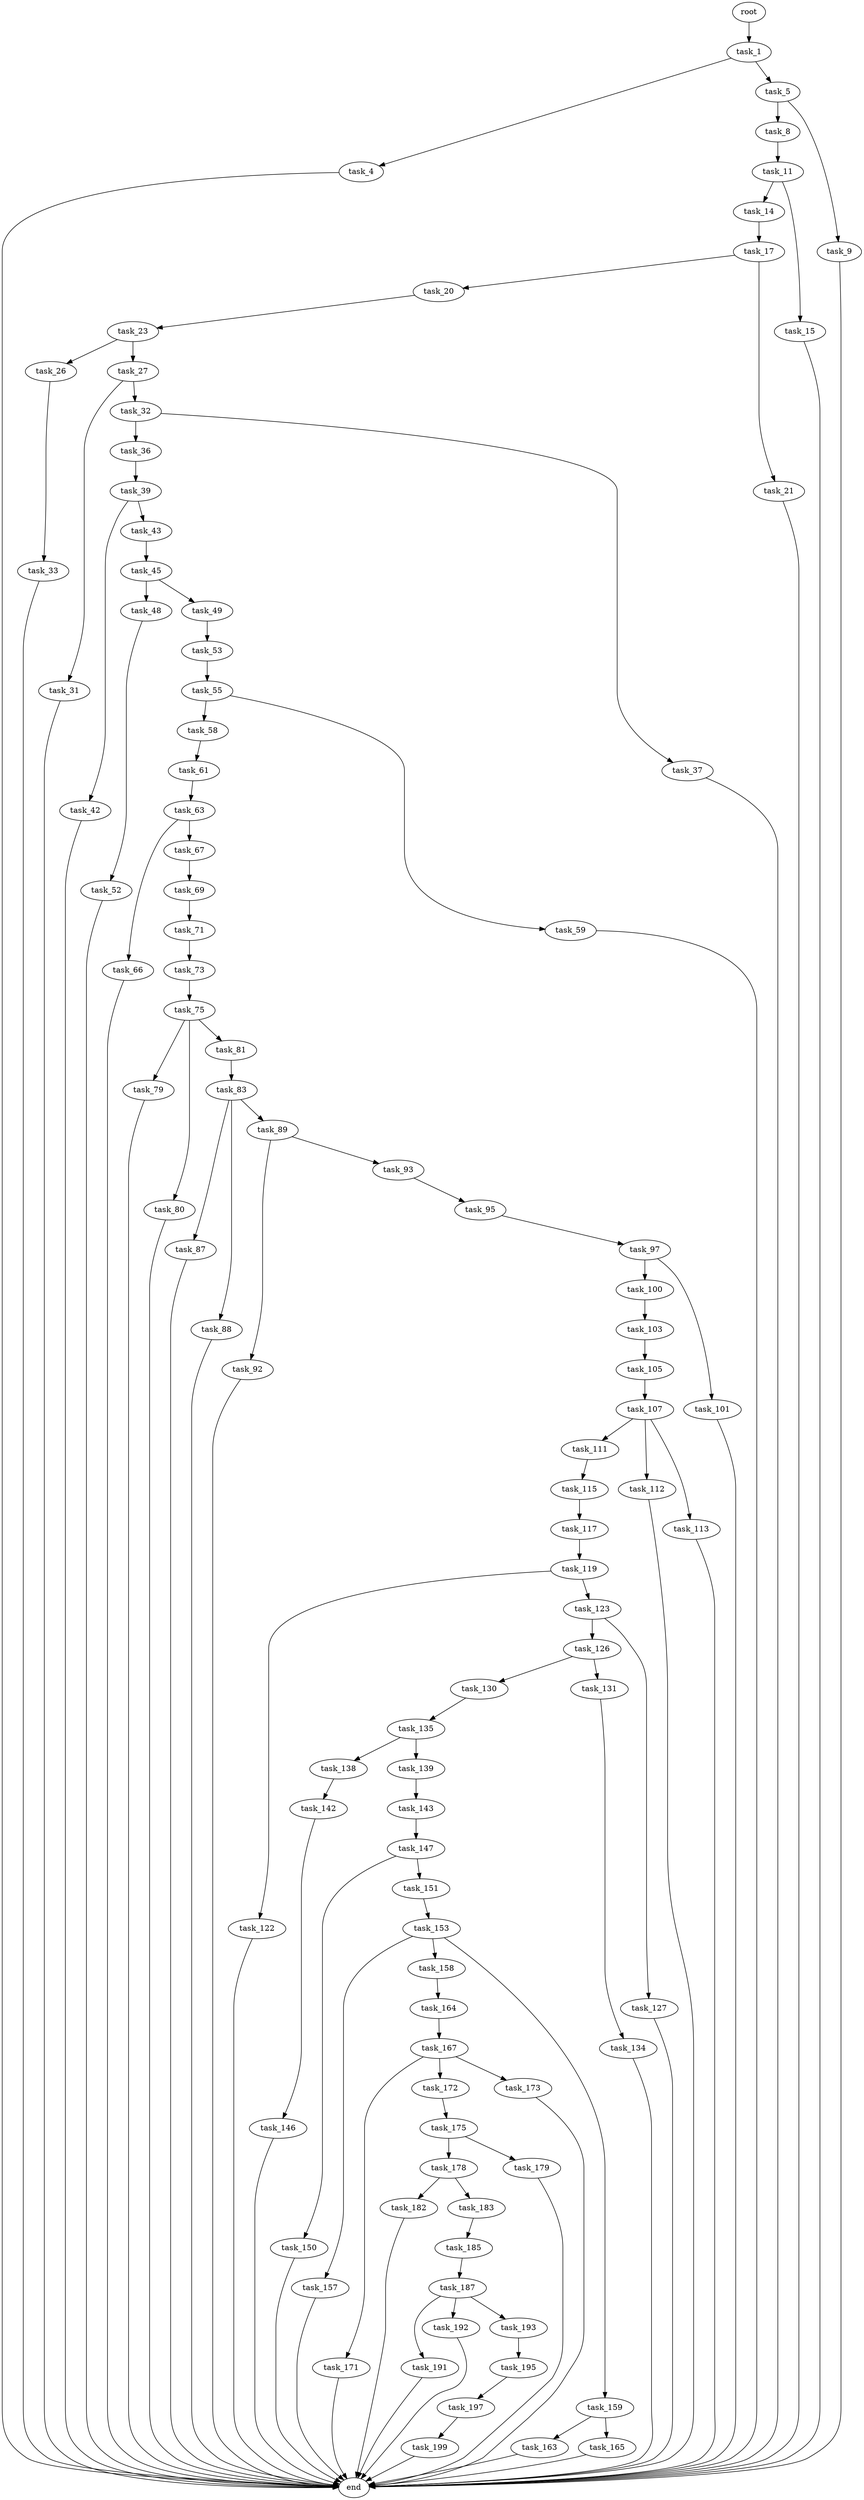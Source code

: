digraph G {
  root [size="0.000000"];
  task_1 [size="315991447335.000000"];
  task_4 [size="29263752382.000000"];
  task_5 [size="782757789696.000000"];
  end [size="0.000000"];
  task_8 [size="16180513610.000000"];
  task_9 [size="310656449.000000"];
  task_11 [size="134217728000.000000"];
  task_14 [size="4975891474.000000"];
  task_15 [size="35196488233.000000"];
  task_17 [size="1073741824000.000000"];
  task_20 [size="420727163587.000000"];
  task_21 [size="368293445632.000000"];
  task_23 [size="834898951172.000000"];
  task_26 [size="193242524184.000000"];
  task_27 [size="231928233984.000000"];
  task_33 [size="1129290636.000000"];
  task_31 [size="369210689887.000000"];
  task_32 [size="231928233984.000000"];
  task_36 [size="368293445632.000000"];
  task_37 [size="13264002584.000000"];
  task_39 [size="28991029248.000000"];
  task_42 [size="100182542423.000000"];
  task_43 [size="512506169533.000000"];
  task_45 [size="7854509852.000000"];
  task_48 [size="243221443943.000000"];
  task_49 [size="1073741824000.000000"];
  task_52 [size="7037424930.000000"];
  task_53 [size="549755813888.000000"];
  task_55 [size="351490547147.000000"];
  task_58 [size="193594581116.000000"];
  task_59 [size="590061751044.000000"];
  task_61 [size="37678826691.000000"];
  task_63 [size="636323670016.000000"];
  task_66 [size="3181905458.000000"];
  task_67 [size="595520965530.000000"];
  task_69 [size="635828222588.000000"];
  task_71 [size="134217728000.000000"];
  task_73 [size="6169334466.000000"];
  task_75 [size="36803120905.000000"];
  task_79 [size="68719476736.000000"];
  task_80 [size="392631015908.000000"];
  task_81 [size="368293445632.000000"];
  task_83 [size="136896757425.000000"];
  task_87 [size="68719476736.000000"];
  task_88 [size="31317105518.000000"];
  task_89 [size="588470832287.000000"];
  task_92 [size="231928233984.000000"];
  task_93 [size="169994284680.000000"];
  task_95 [size="968968449958.000000"];
  task_97 [size="63410171010.000000"];
  task_100 [size="326668667233.000000"];
  task_101 [size="19322324218.000000"];
  task_103 [size="286693643255.000000"];
  task_105 [size="28991029248.000000"];
  task_107 [size="25987340680.000000"];
  task_111 [size="948898006331.000000"];
  task_112 [size="134217728000.000000"];
  task_113 [size="81177906996.000000"];
  task_115 [size="33865052053.000000"];
  task_117 [size="177931025940.000000"];
  task_119 [size="8589934592.000000"];
  task_122 [size="134217728000.000000"];
  task_123 [size="28991029248.000000"];
  task_126 [size="22827735782.000000"];
  task_127 [size="8589934592.000000"];
  task_130 [size="28991029248.000000"];
  task_131 [size="32787912938.000000"];
  task_135 [size="25779240000.000000"];
  task_134 [size="7296596158.000000"];
  task_138 [size="831771934552.000000"];
  task_139 [size="1092143516612.000000"];
  task_142 [size="564522013.000000"];
  task_143 [size="320614527815.000000"];
  task_146 [size="269868772475.000000"];
  task_147 [size="118502499636.000000"];
  task_150 [size="980532226811.000000"];
  task_151 [size="422792570759.000000"];
  task_153 [size="282162751875.000000"];
  task_157 [size="81087830203.000000"];
  task_158 [size="782757789696.000000"];
  task_159 [size="68719476736.000000"];
  task_164 [size="134217728000.000000"];
  task_163 [size="29050588094.000000"];
  task_165 [size="782757789696.000000"];
  task_167 [size="100636928629.000000"];
  task_171 [size="16419819910.000000"];
  task_172 [size="134217728000.000000"];
  task_173 [size="882559478268.000000"];
  task_175 [size="357903606169.000000"];
  task_178 [size="194769805988.000000"];
  task_179 [size="231928233984.000000"];
  task_182 [size="4701696765.000000"];
  task_183 [size="94753853732.000000"];
  task_185 [size="37717445175.000000"];
  task_187 [size="137781914112.000000"];
  task_191 [size="11137115591.000000"];
  task_192 [size="134217728000.000000"];
  task_193 [size="948484363.000000"];
  task_195 [size="483329570756.000000"];
  task_197 [size="8966971262.000000"];
  task_199 [size="368293445632.000000"];

  root -> task_1 [size="1.000000"];
  task_1 -> task_4 [size="209715200.000000"];
  task_1 -> task_5 [size="209715200.000000"];
  task_4 -> end [size="1.000000"];
  task_5 -> task_8 [size="679477248.000000"];
  task_5 -> task_9 [size="679477248.000000"];
  task_8 -> task_11 [size="679477248.000000"];
  task_9 -> end [size="1.000000"];
  task_11 -> task_14 [size="209715200.000000"];
  task_11 -> task_15 [size="209715200.000000"];
  task_14 -> task_17 [size="134217728.000000"];
  task_15 -> end [size="1.000000"];
  task_17 -> task_20 [size="838860800.000000"];
  task_17 -> task_21 [size="838860800.000000"];
  task_20 -> task_23 [size="679477248.000000"];
  task_21 -> end [size="1.000000"];
  task_23 -> task_26 [size="536870912.000000"];
  task_23 -> task_27 [size="536870912.000000"];
  task_26 -> task_33 [size="134217728.000000"];
  task_27 -> task_31 [size="301989888.000000"];
  task_27 -> task_32 [size="301989888.000000"];
  task_33 -> end [size="1.000000"];
  task_31 -> end [size="1.000000"];
  task_32 -> task_36 [size="301989888.000000"];
  task_32 -> task_37 [size="301989888.000000"];
  task_36 -> task_39 [size="411041792.000000"];
  task_37 -> end [size="1.000000"];
  task_39 -> task_42 [size="75497472.000000"];
  task_39 -> task_43 [size="75497472.000000"];
  task_42 -> end [size="1.000000"];
  task_43 -> task_45 [size="411041792.000000"];
  task_45 -> task_48 [size="411041792.000000"];
  task_45 -> task_49 [size="411041792.000000"];
  task_48 -> task_52 [size="301989888.000000"];
  task_49 -> task_53 [size="838860800.000000"];
  task_52 -> end [size="1.000000"];
  task_53 -> task_55 [size="536870912.000000"];
  task_55 -> task_58 [size="411041792.000000"];
  task_55 -> task_59 [size="411041792.000000"];
  task_58 -> task_61 [size="209715200.000000"];
  task_59 -> end [size="1.000000"];
  task_61 -> task_63 [size="33554432.000000"];
  task_63 -> task_66 [size="838860800.000000"];
  task_63 -> task_67 [size="838860800.000000"];
  task_66 -> end [size="1.000000"];
  task_67 -> task_69 [size="679477248.000000"];
  task_69 -> task_71 [size="536870912.000000"];
  task_71 -> task_73 [size="209715200.000000"];
  task_73 -> task_75 [size="301989888.000000"];
  task_75 -> task_79 [size="679477248.000000"];
  task_75 -> task_80 [size="679477248.000000"];
  task_75 -> task_81 [size="679477248.000000"];
  task_79 -> end [size="1.000000"];
  task_80 -> end [size="1.000000"];
  task_81 -> task_83 [size="411041792.000000"];
  task_83 -> task_87 [size="301989888.000000"];
  task_83 -> task_88 [size="301989888.000000"];
  task_83 -> task_89 [size="301989888.000000"];
  task_87 -> end [size="1.000000"];
  task_88 -> end [size="1.000000"];
  task_89 -> task_92 [size="838860800.000000"];
  task_89 -> task_93 [size="838860800.000000"];
  task_92 -> end [size="1.000000"];
  task_93 -> task_95 [size="134217728.000000"];
  task_95 -> task_97 [size="679477248.000000"];
  task_97 -> task_100 [size="75497472.000000"];
  task_97 -> task_101 [size="75497472.000000"];
  task_100 -> task_103 [size="411041792.000000"];
  task_101 -> end [size="1.000000"];
  task_103 -> task_105 [size="301989888.000000"];
  task_105 -> task_107 [size="75497472.000000"];
  task_107 -> task_111 [size="411041792.000000"];
  task_107 -> task_112 [size="411041792.000000"];
  task_107 -> task_113 [size="411041792.000000"];
  task_111 -> task_115 [size="838860800.000000"];
  task_112 -> end [size="1.000000"];
  task_113 -> end [size="1.000000"];
  task_115 -> task_117 [size="838860800.000000"];
  task_117 -> task_119 [size="134217728.000000"];
  task_119 -> task_122 [size="33554432.000000"];
  task_119 -> task_123 [size="33554432.000000"];
  task_122 -> end [size="1.000000"];
  task_123 -> task_126 [size="75497472.000000"];
  task_123 -> task_127 [size="75497472.000000"];
  task_126 -> task_130 [size="33554432.000000"];
  task_126 -> task_131 [size="33554432.000000"];
  task_127 -> end [size="1.000000"];
  task_130 -> task_135 [size="75497472.000000"];
  task_131 -> task_134 [size="536870912.000000"];
  task_135 -> task_138 [size="134217728.000000"];
  task_135 -> task_139 [size="134217728.000000"];
  task_134 -> end [size="1.000000"];
  task_138 -> task_142 [size="536870912.000000"];
  task_139 -> task_143 [size="679477248.000000"];
  task_142 -> task_146 [size="33554432.000000"];
  task_143 -> task_147 [size="411041792.000000"];
  task_146 -> end [size="1.000000"];
  task_147 -> task_150 [size="134217728.000000"];
  task_147 -> task_151 [size="134217728.000000"];
  task_150 -> end [size="1.000000"];
  task_151 -> task_153 [size="679477248.000000"];
  task_153 -> task_157 [size="301989888.000000"];
  task_153 -> task_158 [size="301989888.000000"];
  task_153 -> task_159 [size="301989888.000000"];
  task_157 -> end [size="1.000000"];
  task_158 -> task_164 [size="679477248.000000"];
  task_159 -> task_163 [size="134217728.000000"];
  task_159 -> task_165 [size="134217728.000000"];
  task_164 -> task_167 [size="209715200.000000"];
  task_163 -> end [size="1.000000"];
  task_165 -> end [size="1.000000"];
  task_167 -> task_171 [size="75497472.000000"];
  task_167 -> task_172 [size="75497472.000000"];
  task_167 -> task_173 [size="75497472.000000"];
  task_171 -> end [size="1.000000"];
  task_172 -> task_175 [size="209715200.000000"];
  task_173 -> end [size="1.000000"];
  task_175 -> task_178 [size="301989888.000000"];
  task_175 -> task_179 [size="301989888.000000"];
  task_178 -> task_182 [size="301989888.000000"];
  task_178 -> task_183 [size="301989888.000000"];
  task_179 -> end [size="1.000000"];
  task_182 -> end [size="1.000000"];
  task_183 -> task_185 [size="209715200.000000"];
  task_185 -> task_187 [size="33554432.000000"];
  task_187 -> task_191 [size="134217728.000000"];
  task_187 -> task_192 [size="134217728.000000"];
  task_187 -> task_193 [size="134217728.000000"];
  task_191 -> end [size="1.000000"];
  task_192 -> end [size="1.000000"];
  task_193 -> task_195 [size="33554432.000000"];
  task_195 -> task_197 [size="411041792.000000"];
  task_197 -> task_199 [size="838860800.000000"];
  task_199 -> end [size="1.000000"];
}
